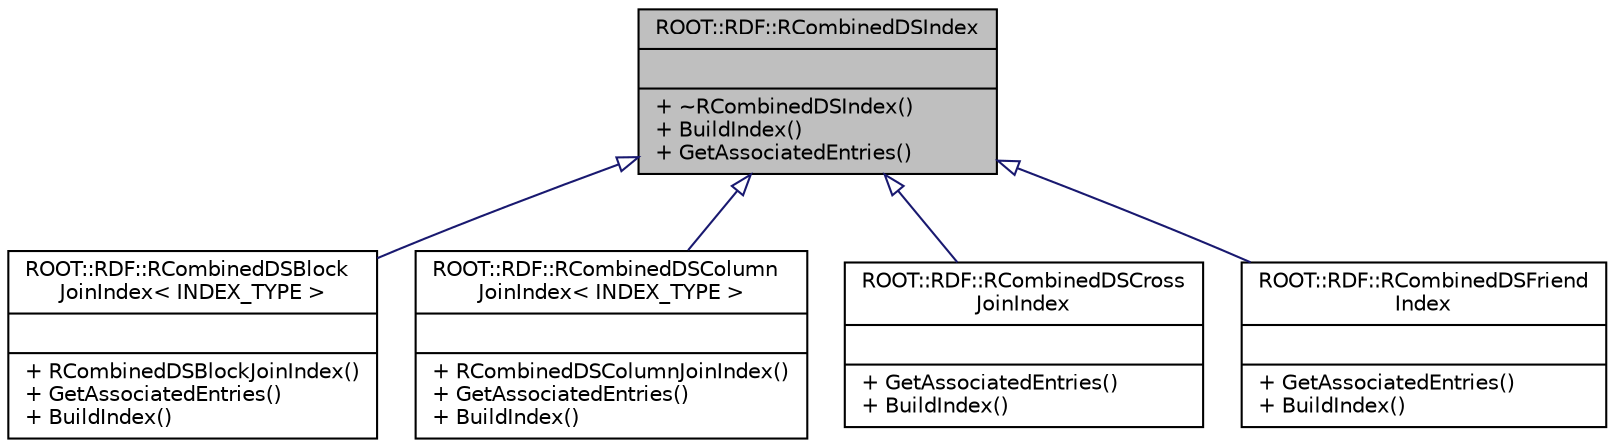 digraph "ROOT::RDF::RCombinedDSIndex"
{
 // INTERACTIVE_SVG=YES
  bgcolor="transparent";
  edge [fontname="Helvetica",fontsize="10",labelfontname="Helvetica",labelfontsize="10"];
  node [fontname="Helvetica",fontsize="10",shape=record];
  Node1 [label="{ROOT::RDF::RCombinedDSIndex\n||+ ~RCombinedDSIndex()\l+ BuildIndex()\l+ GetAssociatedEntries()\l}",height=0.2,width=0.4,color="black", fillcolor="grey75", style="filled" fontcolor="black"];
  Node1 -> Node2 [dir="back",color="midnightblue",fontsize="10",style="solid",arrowtail="onormal",fontname="Helvetica"];
  Node2 [label="{ROOT::RDF::RCombinedDSBlock\lJoinIndex\< INDEX_TYPE \>\n||+ RCombinedDSBlockJoinIndex()\l+ GetAssociatedEntries()\l+ BuildIndex()\l}",height=0.2,width=0.4,color="black",URL="$d3/d75/classROOT_1_1RDF_1_1RCombinedDSBlockJoinIndex.html"];
  Node1 -> Node3 [dir="back",color="midnightblue",fontsize="10",style="solid",arrowtail="onormal",fontname="Helvetica"];
  Node3 [label="{ROOT::RDF::RCombinedDSColumn\lJoinIndex\< INDEX_TYPE \>\n||+ RCombinedDSColumnJoinIndex()\l+ GetAssociatedEntries()\l+ BuildIndex()\l}",height=0.2,width=0.4,color="black",URL="$dc/df9/classROOT_1_1RDF_1_1RCombinedDSColumnJoinIndex.html"];
  Node1 -> Node4 [dir="back",color="midnightblue",fontsize="10",style="solid",arrowtail="onormal",fontname="Helvetica"];
  Node4 [label="{ROOT::RDF::RCombinedDSCross\lJoinIndex\n||+ GetAssociatedEntries()\l+ BuildIndex()\l}",height=0.2,width=0.4,color="black",URL="$df/d02/classROOT_1_1RDF_1_1RCombinedDSCrossJoinIndex.html"];
  Node1 -> Node5 [dir="back",color="midnightblue",fontsize="10",style="solid",arrowtail="onormal",fontname="Helvetica"];
  Node5 [label="{ROOT::RDF::RCombinedDSFriend\lIndex\n||+ GetAssociatedEntries()\l+ BuildIndex()\l}",height=0.2,width=0.4,color="black",URL="$df/dc7/classROOT_1_1RDF_1_1RCombinedDSFriendIndex.html"];
}
